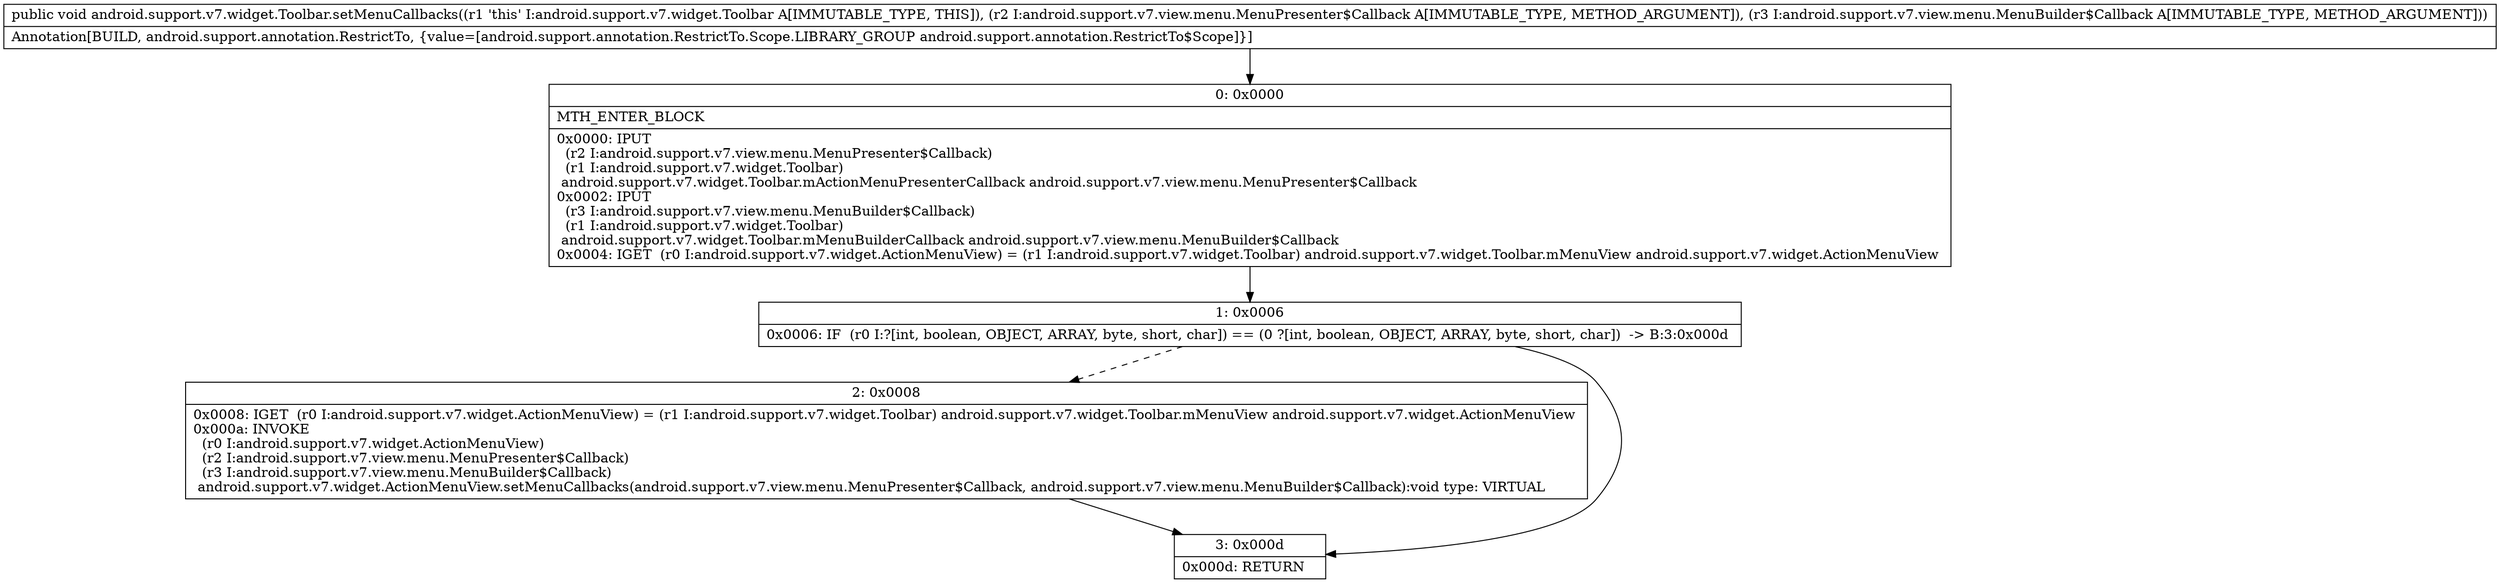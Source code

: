 digraph "CFG forandroid.support.v7.widget.Toolbar.setMenuCallbacks(Landroid\/support\/v7\/view\/menu\/MenuPresenter$Callback;Landroid\/support\/v7\/view\/menu\/MenuBuilder$Callback;)V" {
Node_0 [shape=record,label="{0\:\ 0x0000|MTH_ENTER_BLOCK\l|0x0000: IPUT  \l  (r2 I:android.support.v7.view.menu.MenuPresenter$Callback)\l  (r1 I:android.support.v7.widget.Toolbar)\l android.support.v7.widget.Toolbar.mActionMenuPresenterCallback android.support.v7.view.menu.MenuPresenter$Callback \l0x0002: IPUT  \l  (r3 I:android.support.v7.view.menu.MenuBuilder$Callback)\l  (r1 I:android.support.v7.widget.Toolbar)\l android.support.v7.widget.Toolbar.mMenuBuilderCallback android.support.v7.view.menu.MenuBuilder$Callback \l0x0004: IGET  (r0 I:android.support.v7.widget.ActionMenuView) = (r1 I:android.support.v7.widget.Toolbar) android.support.v7.widget.Toolbar.mMenuView android.support.v7.widget.ActionMenuView \l}"];
Node_1 [shape=record,label="{1\:\ 0x0006|0x0006: IF  (r0 I:?[int, boolean, OBJECT, ARRAY, byte, short, char]) == (0 ?[int, boolean, OBJECT, ARRAY, byte, short, char])  \-\> B:3:0x000d \l}"];
Node_2 [shape=record,label="{2\:\ 0x0008|0x0008: IGET  (r0 I:android.support.v7.widget.ActionMenuView) = (r1 I:android.support.v7.widget.Toolbar) android.support.v7.widget.Toolbar.mMenuView android.support.v7.widget.ActionMenuView \l0x000a: INVOKE  \l  (r0 I:android.support.v7.widget.ActionMenuView)\l  (r2 I:android.support.v7.view.menu.MenuPresenter$Callback)\l  (r3 I:android.support.v7.view.menu.MenuBuilder$Callback)\l android.support.v7.widget.ActionMenuView.setMenuCallbacks(android.support.v7.view.menu.MenuPresenter$Callback, android.support.v7.view.menu.MenuBuilder$Callback):void type: VIRTUAL \l}"];
Node_3 [shape=record,label="{3\:\ 0x000d|0x000d: RETURN   \l}"];
MethodNode[shape=record,label="{public void android.support.v7.widget.Toolbar.setMenuCallbacks((r1 'this' I:android.support.v7.widget.Toolbar A[IMMUTABLE_TYPE, THIS]), (r2 I:android.support.v7.view.menu.MenuPresenter$Callback A[IMMUTABLE_TYPE, METHOD_ARGUMENT]), (r3 I:android.support.v7.view.menu.MenuBuilder$Callback A[IMMUTABLE_TYPE, METHOD_ARGUMENT]))  | Annotation[BUILD, android.support.annotation.RestrictTo, \{value=[android.support.annotation.RestrictTo.Scope.LIBRARY_GROUP android.support.annotation.RestrictTo$Scope]\}]\l}"];
MethodNode -> Node_0;
Node_0 -> Node_1;
Node_1 -> Node_2[style=dashed];
Node_1 -> Node_3;
Node_2 -> Node_3;
}

